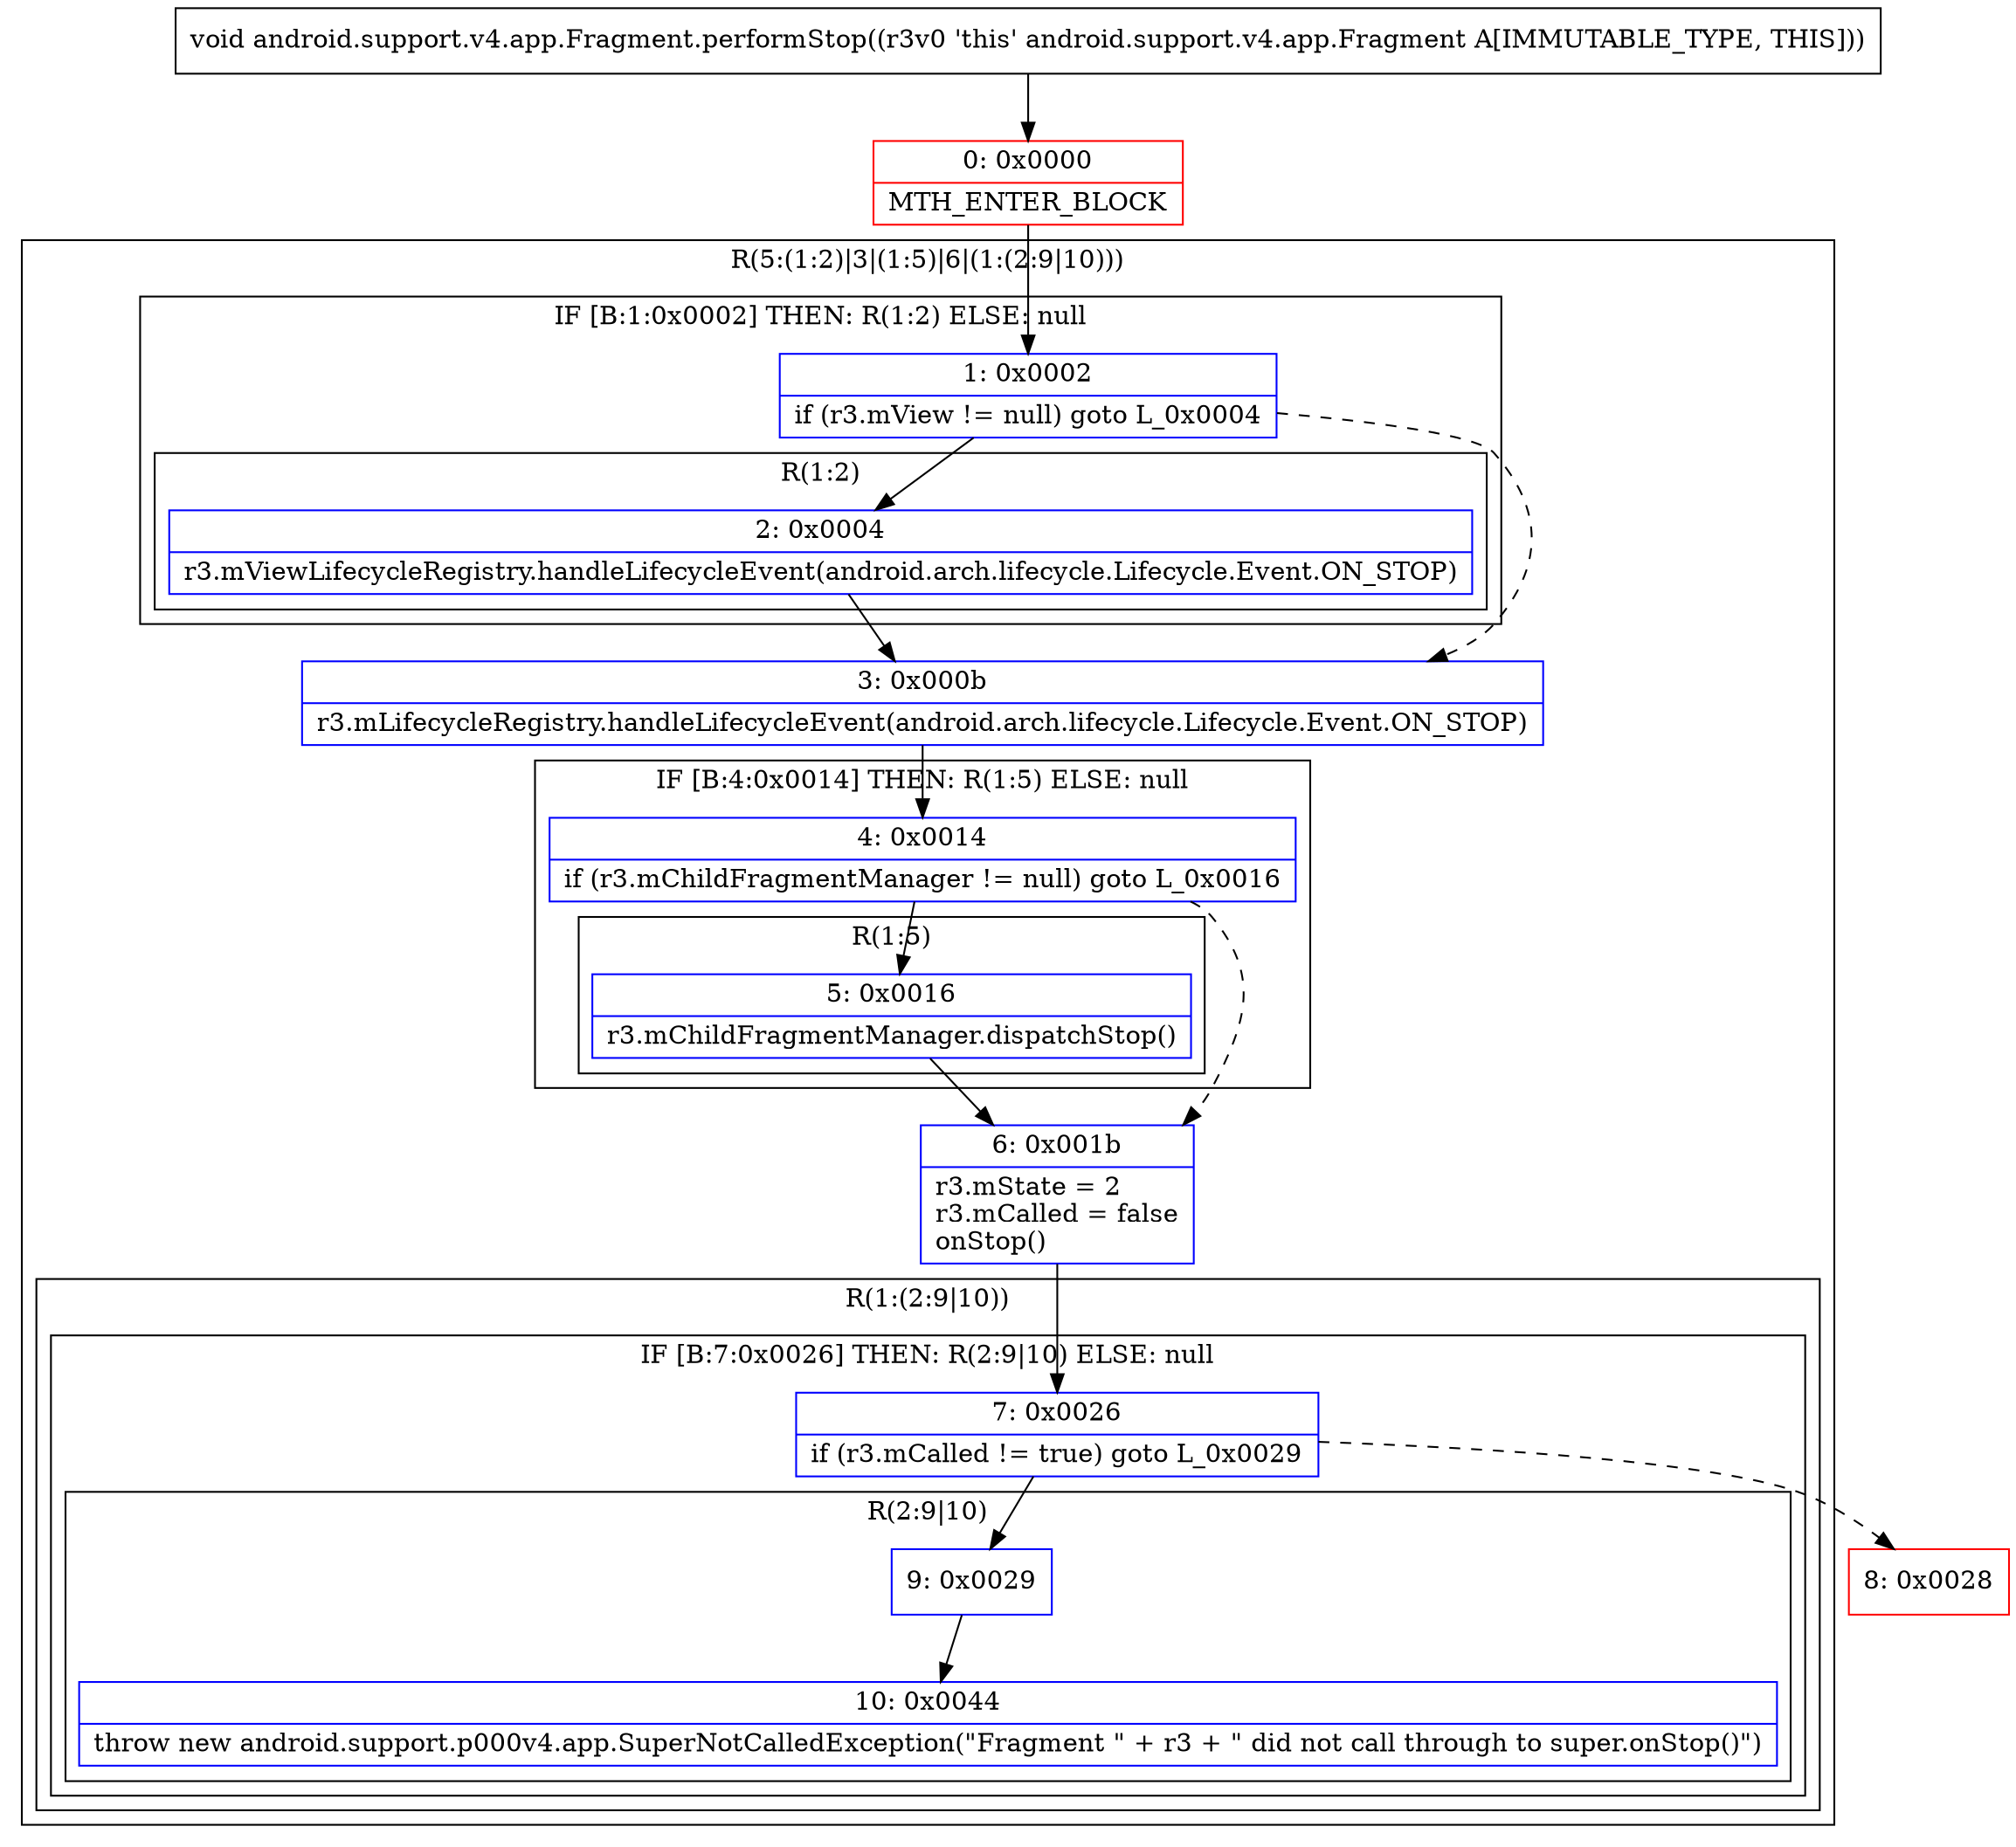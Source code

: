 digraph "CFG forandroid.support.v4.app.Fragment.performStop()V" {
subgraph cluster_Region_1373807840 {
label = "R(5:(1:2)|3|(1:5)|6|(1:(2:9|10)))";
node [shape=record,color=blue];
subgraph cluster_IfRegion_1655115539 {
label = "IF [B:1:0x0002] THEN: R(1:2) ELSE: null";
node [shape=record,color=blue];
Node_1 [shape=record,label="{1\:\ 0x0002|if (r3.mView != null) goto L_0x0004\l}"];
subgraph cluster_Region_616388714 {
label = "R(1:2)";
node [shape=record,color=blue];
Node_2 [shape=record,label="{2\:\ 0x0004|r3.mViewLifecycleRegistry.handleLifecycleEvent(android.arch.lifecycle.Lifecycle.Event.ON_STOP)\l}"];
}
}
Node_3 [shape=record,label="{3\:\ 0x000b|r3.mLifecycleRegistry.handleLifecycleEvent(android.arch.lifecycle.Lifecycle.Event.ON_STOP)\l}"];
subgraph cluster_IfRegion_1987815661 {
label = "IF [B:4:0x0014] THEN: R(1:5) ELSE: null";
node [shape=record,color=blue];
Node_4 [shape=record,label="{4\:\ 0x0014|if (r3.mChildFragmentManager != null) goto L_0x0016\l}"];
subgraph cluster_Region_846911334 {
label = "R(1:5)";
node [shape=record,color=blue];
Node_5 [shape=record,label="{5\:\ 0x0016|r3.mChildFragmentManager.dispatchStop()\l}"];
}
}
Node_6 [shape=record,label="{6\:\ 0x001b|r3.mState = 2\lr3.mCalled = false\lonStop()\l}"];
subgraph cluster_Region_1761581485 {
label = "R(1:(2:9|10))";
node [shape=record,color=blue];
subgraph cluster_IfRegion_651158224 {
label = "IF [B:7:0x0026] THEN: R(2:9|10) ELSE: null";
node [shape=record,color=blue];
Node_7 [shape=record,label="{7\:\ 0x0026|if (r3.mCalled != true) goto L_0x0029\l}"];
subgraph cluster_Region_232266276 {
label = "R(2:9|10)";
node [shape=record,color=blue];
Node_9 [shape=record,label="{9\:\ 0x0029}"];
Node_10 [shape=record,label="{10\:\ 0x0044|throw new android.support.p000v4.app.SuperNotCalledException(\"Fragment \" + r3 + \" did not call through to super.onStop()\")\l}"];
}
}
}
}
Node_0 [shape=record,color=red,label="{0\:\ 0x0000|MTH_ENTER_BLOCK\l}"];
Node_8 [shape=record,color=red,label="{8\:\ 0x0028}"];
MethodNode[shape=record,label="{void android.support.v4.app.Fragment.performStop((r3v0 'this' android.support.v4.app.Fragment A[IMMUTABLE_TYPE, THIS])) }"];
MethodNode -> Node_0;
Node_1 -> Node_2;
Node_1 -> Node_3[style=dashed];
Node_2 -> Node_3;
Node_3 -> Node_4;
Node_4 -> Node_5;
Node_4 -> Node_6[style=dashed];
Node_5 -> Node_6;
Node_6 -> Node_7;
Node_7 -> Node_8[style=dashed];
Node_7 -> Node_9;
Node_9 -> Node_10;
Node_0 -> Node_1;
}

